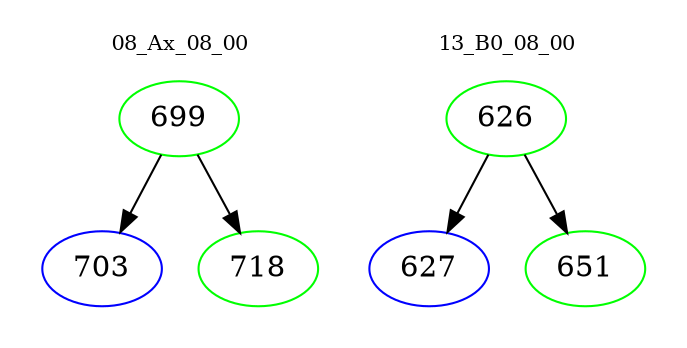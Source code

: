 digraph{
subgraph cluster_0 {
color = white
label = "08_Ax_08_00";
fontsize=10;
T0_699 [label="699", color="green"]
T0_699 -> T0_703 [color="black"]
T0_703 [label="703", color="blue"]
T0_699 -> T0_718 [color="black"]
T0_718 [label="718", color="green"]
}
subgraph cluster_1 {
color = white
label = "13_B0_08_00";
fontsize=10;
T1_626 [label="626", color="green"]
T1_626 -> T1_627 [color="black"]
T1_627 [label="627", color="blue"]
T1_626 -> T1_651 [color="black"]
T1_651 [label="651", color="green"]
}
}
